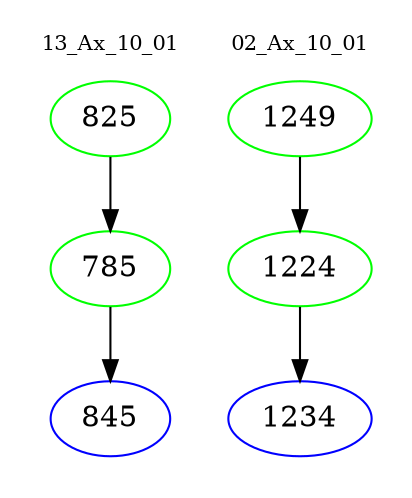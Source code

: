 digraph{
subgraph cluster_0 {
color = white
label = "13_Ax_10_01";
fontsize=10;
T0_825 [label="825", color="green"]
T0_825 -> T0_785 [color="black"]
T0_785 [label="785", color="green"]
T0_785 -> T0_845 [color="black"]
T0_845 [label="845", color="blue"]
}
subgraph cluster_1 {
color = white
label = "02_Ax_10_01";
fontsize=10;
T1_1249 [label="1249", color="green"]
T1_1249 -> T1_1224 [color="black"]
T1_1224 [label="1224", color="green"]
T1_1224 -> T1_1234 [color="black"]
T1_1234 [label="1234", color="blue"]
}
}
